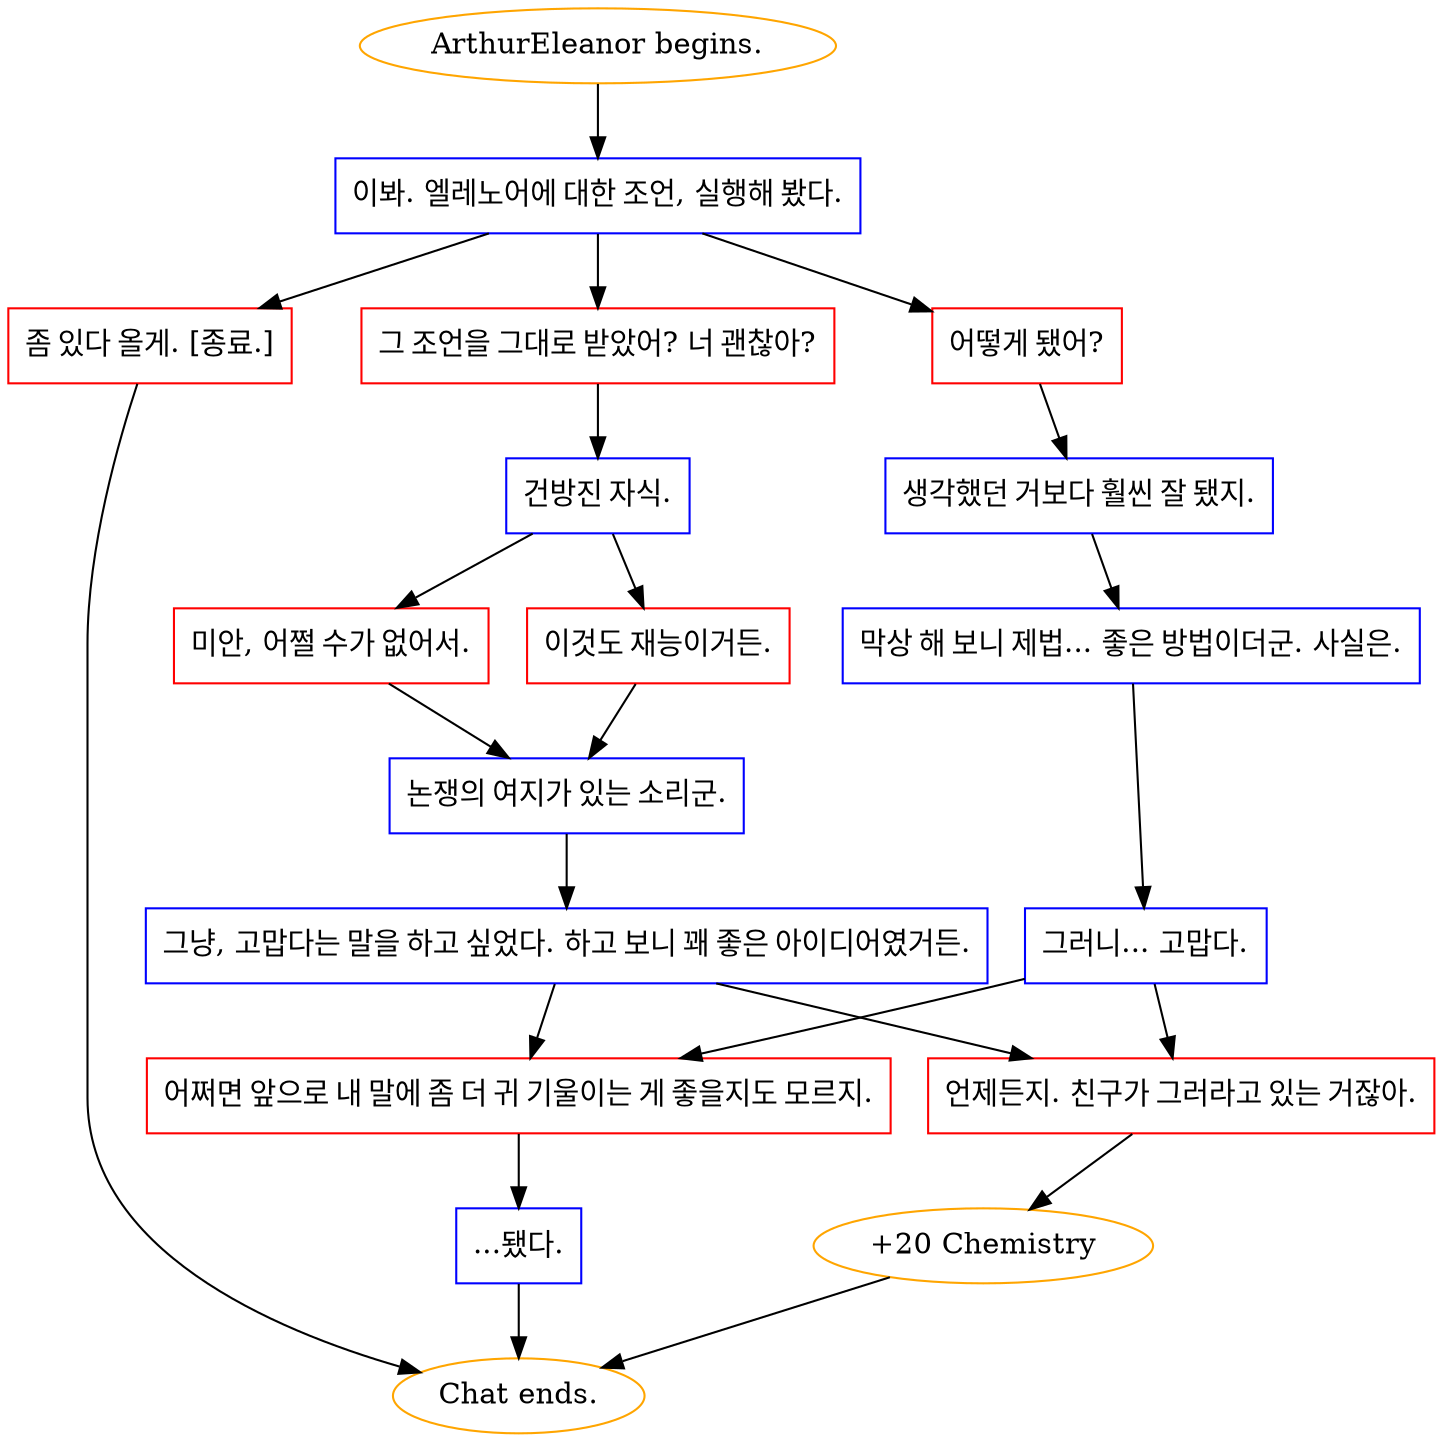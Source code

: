 digraph {
	"ArthurEleanor begins." [color=orange];
		"ArthurEleanor begins." -> j3475151992;
	j3475151992 [label="이봐. 엘레노어에 대한 조언, 실행해 봤다.",shape=box,color=blue];
		j3475151992 -> j3948501591;
		j3475151992 -> j3885271244;
		j3475151992 -> j2412446133;
	j3948501591 [label="어떻게 됐어?",shape=box,color=red];
		j3948501591 -> j73662849;
	j3885271244 [label="그 조언을 그대로 받았어? 너 괜찮아?",shape=box,color=red];
		j3885271244 -> j3492005303;
	j2412446133 [label="좀 있다 올게. [종료.]",shape=box,color=red];
		j2412446133 -> "Chat ends.";
	j73662849 [label="생각했던 거보다 훨씬 잘 됐지.",shape=box,color=blue];
		j73662849 -> j2072784366;
	j3492005303 [label="건방진 자식.",shape=box,color=blue];
		j3492005303 -> j3368563341;
		j3492005303 -> j3242404293;
	"Chat ends." [color=orange];
	j2072784366 [label="막상 해 보니 제법... 좋은 방법이더군. 사실은.",shape=box,color=blue];
		j2072784366 -> j4157814822;
	j3368563341 [label="미안, 어쩔 수가 없어서.",shape=box,color=red];
		j3368563341 -> j1768698334;
	j3242404293 [label="이것도 재능이거든.",shape=box,color=red];
		j3242404293 -> j1768698334;
	j4157814822 [label="그러니... 고맙다.",shape=box,color=blue];
		j4157814822 -> j3569239797;
		j4157814822 -> j2240982033;
	j1768698334 [label="논쟁의 여지가 있는 소리군.",shape=box,color=blue];
		j1768698334 -> j1128594149;
	j3569239797 [label="언제든지. 친구가 그러라고 있는 거잖아.",shape=box,color=red];
		j3569239797 -> j367054140;
	j2240982033 [label="어쩌면 앞으로 내 말에 좀 더 귀 기울이는 게 좋을지도 모르지.",shape=box,color=red];
		j2240982033 -> j3687447966;
	j1128594149 [label="그냥, 고맙다는 말을 하고 싶었다. 하고 보니 꽤 좋은 아이디어였거든.",shape=box,color=blue];
		j1128594149 -> j3569239797;
		j1128594149 -> j2240982033;
	j367054140 [label="+20 Chemistry",color=orange];
		j367054140 -> "Chat ends.";
	j3687447966 [label="...됐다.",shape=box,color=blue];
		j3687447966 -> "Chat ends.";
}